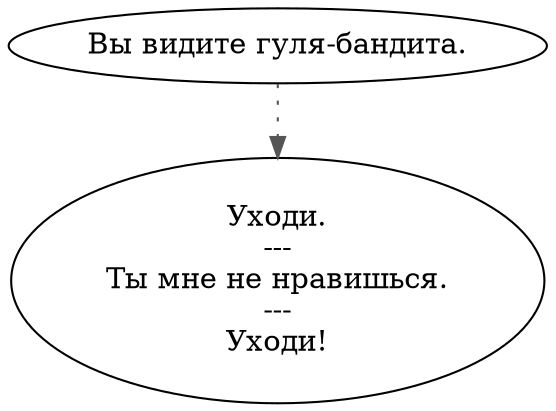 digraph ghrndgrd {
  "start" [style=filled       fillcolor="#FFFFFF"       color="#000000"]
  "start" -> "do_dialogue" [style=dotted color="#555555"]
  "start" [label="Вы видите гуля-бандита."]
  "do_dialogue" [style=filled       fillcolor="#FFFFFF"       color="#000000"]
  "do_dialogue" [label="Уходи.\n---\nТы мне не нравишься.\n---\nУходи!"]
}